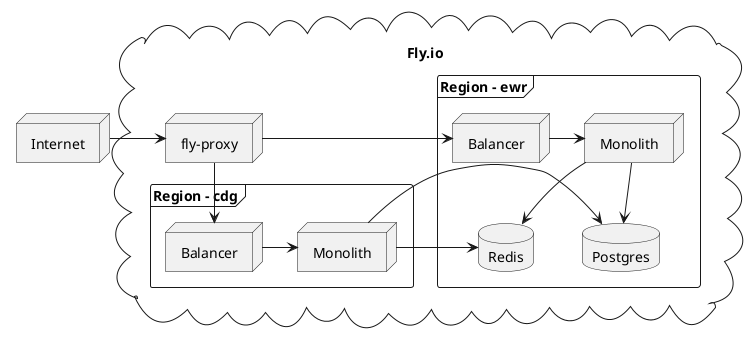 @startuml
node Internet

cloud fly as "Fly.io" {
	node flyproxy as "fly-proxy"
	frame reg_ewr as "Region - ewr" {
		node Balancer_ewr as "Balancer"
		database Postgres
		database Redis
		node Monolith_ewr as "Monolith"
	}

	frame reg_cdg as "Region - cdg" {
		node Balancer_cdg as "Balancer"
		node Monolith_cdg as "Monolith"
	}
}

Internet -> flyproxy
flyproxy -> Balancer_ewr
flyproxy -> Balancer_cdg

Monolith_ewr --> Redis
Monolith_ewr --> Postgres
Balancer_ewr -> Monolith_ewr

Monolith_cdg -> Redis
Monolith_cdg -> Postgres
Balancer_cdg -> Monolith_cdg
@enduml